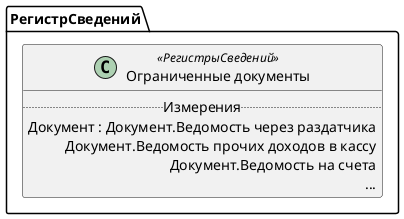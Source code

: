 ﻿@startuml ОграниченныеДокументы
'!include templates.wsd
'..\include templates.wsd
class РегистрСведений.ОграниченныеДокументы as "Ограниченные документы" <<РегистрыСведений>>
{
..Измерения..
Документ : Документ.Ведомость через раздатчика\rДокумент.Ведомость прочих доходов в кассу\rДокумент.Ведомость на счета\r...
}
@enduml
